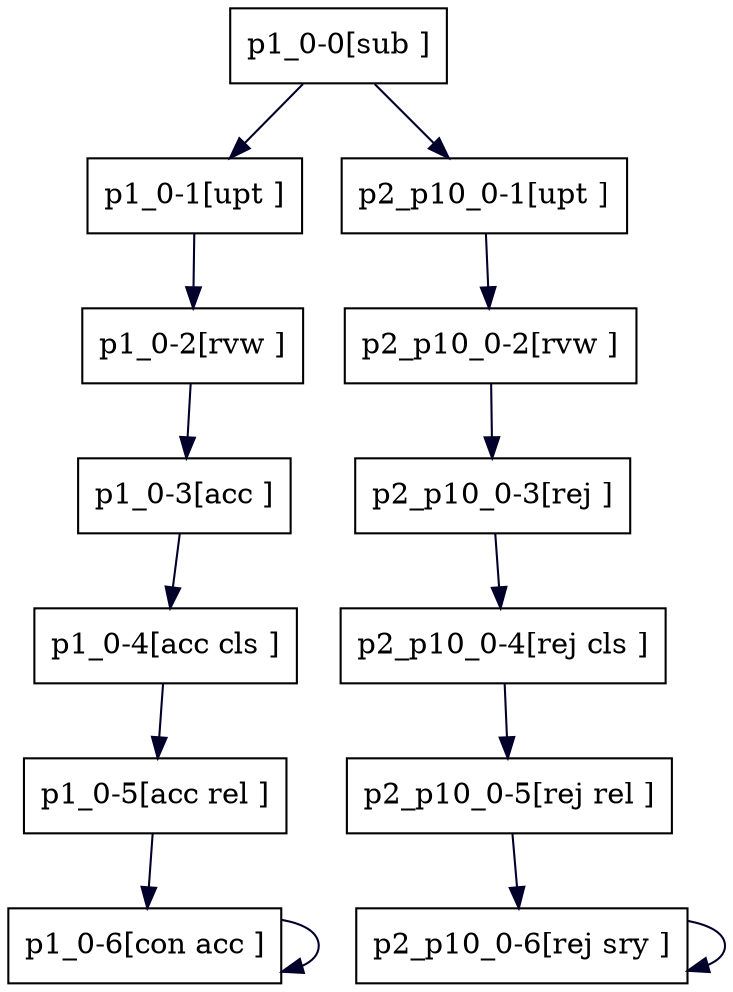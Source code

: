 digraph G {
  "p1_0-0[sub ]" [shape=box, ];
  "p1_0-1[upt ]" [shape=box, ];
  "p1_0-2[rvw ]" [shape=box, ];
  "p1_0-3[acc ]" [shape=box, ];
  "p1_0-4[acc cls ]" [shape=box, ];
  "p1_0-5[acc rel ]" [shape=box, ];
  "p1_0-6[con acc ]" [shape=box, ];
  "p2_p10_0-1[upt ]" [shape=box, ];
  "p2_p10_0-2[rvw ]" [shape=box, ];
  "p2_p10_0-3[rej ]" [shape=box, ];
  "p2_p10_0-4[rej cls ]" [shape=box, ];
  "p2_p10_0-5[rej rel ]" [shape=box, ];
  "p2_p10_0-6[rej sry ]" [shape=box, ];
  
  
  "p1_0-0[sub ]" -> "p1_0-1[upt ]" [color="#00002A", ];
  "p1_0-0[sub ]" -> "p2_p10_0-1[upt ]" [color="#00002A", ];
  "p1_0-1[upt ]" -> "p1_0-2[rvw ]" [color="#00002A", ];
  "p1_0-2[rvw ]" -> "p1_0-3[acc ]" [color="#00002A", ];
  "p1_0-3[acc ]" -> "p1_0-4[acc cls ]" [color="#00002A", ];
  "p1_0-4[acc cls ]" -> "p1_0-5[acc rel ]" [color="#00002A", ];
  "p1_0-5[acc rel ]" -> "p1_0-6[con acc ]" [color="#00002A", ];
  "p1_0-6[con acc ]" -> "p1_0-6[con acc ]" [color="#00002A", ];
  "p2_p10_0-1[upt ]" -> "p2_p10_0-2[rvw ]" [color="#00002A", ];
  "p2_p10_0-2[rvw ]" -> "p2_p10_0-3[rej ]" [color="#00002A", ];
  "p2_p10_0-3[rej ]" -> "p2_p10_0-4[rej cls ]" [color="#00002A", ];
  "p2_p10_0-4[rej cls ]" -> "p2_p10_0-5[rej rel ]" [color="#00002A", ];
  "p2_p10_0-5[rej rel ]" -> "p2_p10_0-6[rej sry ]" [color="#00002A", ];
  "p2_p10_0-6[rej sry ]" -> "p2_p10_0-6[rej sry ]" [color="#00002A", ];
  
  }